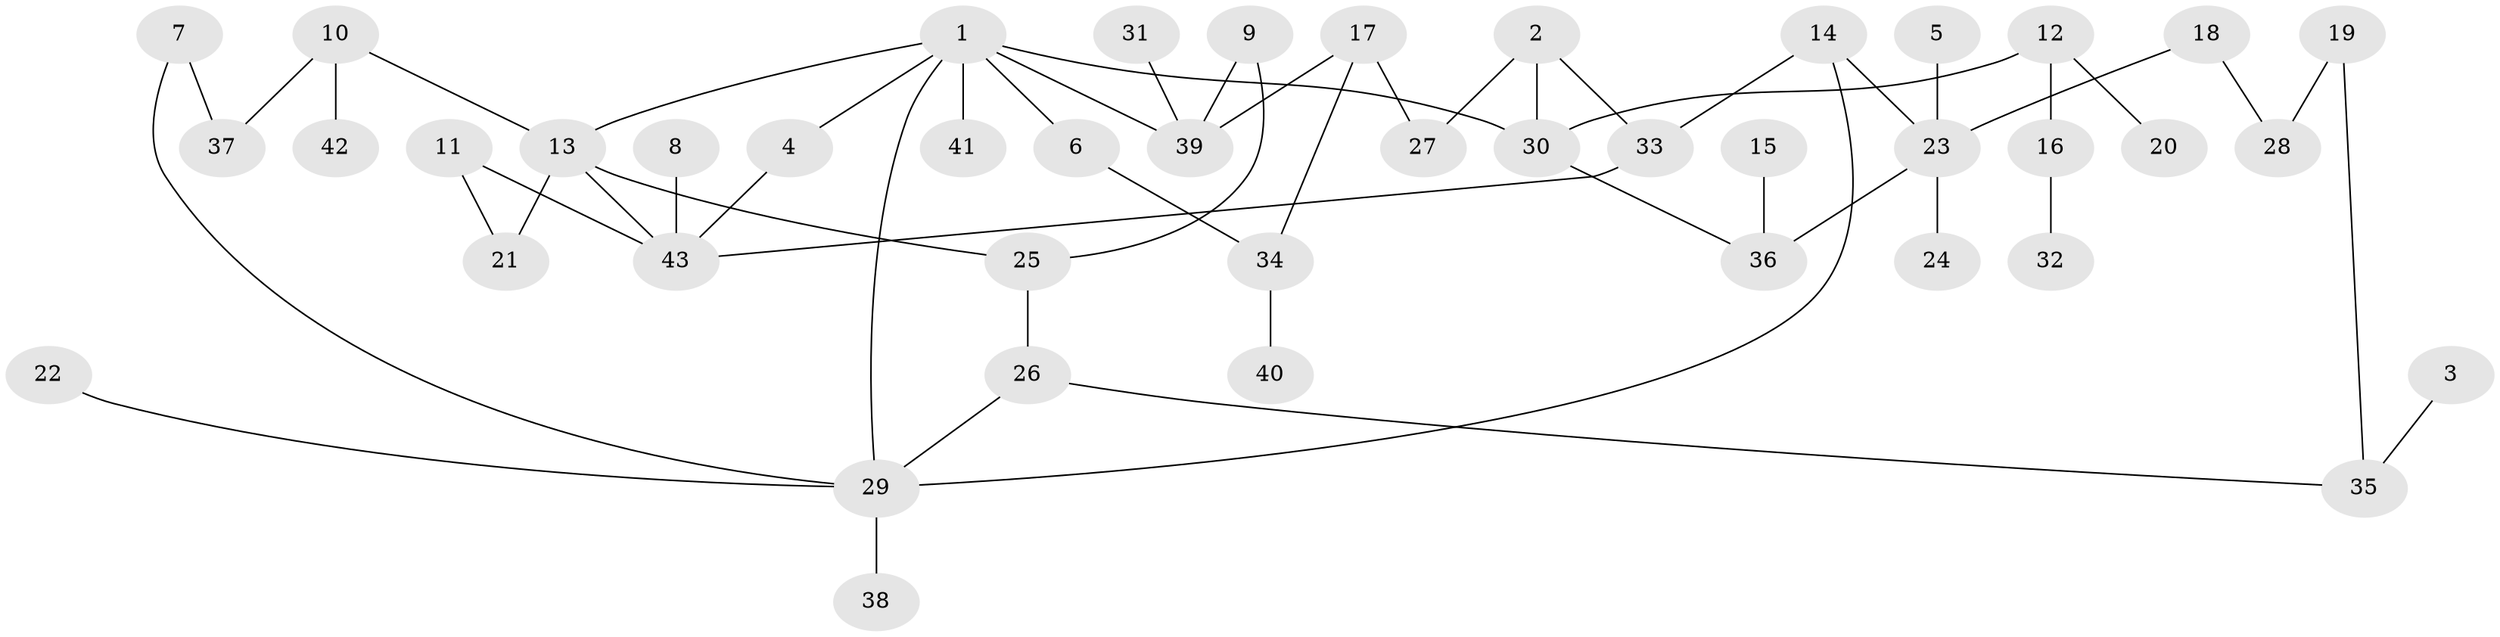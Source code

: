 // original degree distribution, {6: 0.02127659574468085, 4: 0.06382978723404255, 2: 0.3333333333333333, 3: 0.1702127659574468, 9: 0.0070921985815602835, 5: 0.028368794326241134, 1: 0.375886524822695}
// Generated by graph-tools (version 1.1) at 2025/36/03/04/25 23:36:12]
// undirected, 43 vertices, 53 edges
graph export_dot {
  node [color=gray90,style=filled];
  1;
  2;
  3;
  4;
  5;
  6;
  7;
  8;
  9;
  10;
  11;
  12;
  13;
  14;
  15;
  16;
  17;
  18;
  19;
  20;
  21;
  22;
  23;
  24;
  25;
  26;
  27;
  28;
  29;
  30;
  31;
  32;
  33;
  34;
  35;
  36;
  37;
  38;
  39;
  40;
  41;
  42;
  43;
  1 -- 4 [weight=1.0];
  1 -- 6 [weight=1.0];
  1 -- 13 [weight=1.0];
  1 -- 29 [weight=1.0];
  1 -- 30 [weight=1.0];
  1 -- 39 [weight=1.0];
  1 -- 41 [weight=1.0];
  2 -- 27 [weight=1.0];
  2 -- 30 [weight=1.0];
  2 -- 33 [weight=1.0];
  3 -- 35 [weight=1.0];
  4 -- 43 [weight=1.0];
  5 -- 23 [weight=1.0];
  6 -- 34 [weight=1.0];
  7 -- 29 [weight=1.0];
  7 -- 37 [weight=1.0];
  8 -- 43 [weight=1.0];
  9 -- 25 [weight=1.0];
  9 -- 39 [weight=1.0];
  10 -- 13 [weight=1.0];
  10 -- 37 [weight=1.0];
  10 -- 42 [weight=1.0];
  11 -- 21 [weight=1.0];
  11 -- 43 [weight=1.0];
  12 -- 16 [weight=1.0];
  12 -- 20 [weight=1.0];
  12 -- 30 [weight=1.0];
  13 -- 21 [weight=1.0];
  13 -- 25 [weight=1.0];
  13 -- 43 [weight=1.0];
  14 -- 23 [weight=1.0];
  14 -- 29 [weight=1.0];
  14 -- 33 [weight=1.0];
  15 -- 36 [weight=1.0];
  16 -- 32 [weight=1.0];
  17 -- 27 [weight=1.0];
  17 -- 34 [weight=1.0];
  17 -- 39 [weight=1.0];
  18 -- 23 [weight=1.0];
  18 -- 28 [weight=1.0];
  19 -- 28 [weight=1.0];
  19 -- 35 [weight=1.0];
  22 -- 29 [weight=1.0];
  23 -- 24 [weight=1.0];
  23 -- 36 [weight=1.0];
  25 -- 26 [weight=1.0];
  26 -- 29 [weight=1.0];
  26 -- 35 [weight=1.0];
  29 -- 38 [weight=1.0];
  30 -- 36 [weight=1.0];
  31 -- 39 [weight=1.0];
  33 -- 43 [weight=1.0];
  34 -- 40 [weight=1.0];
}
